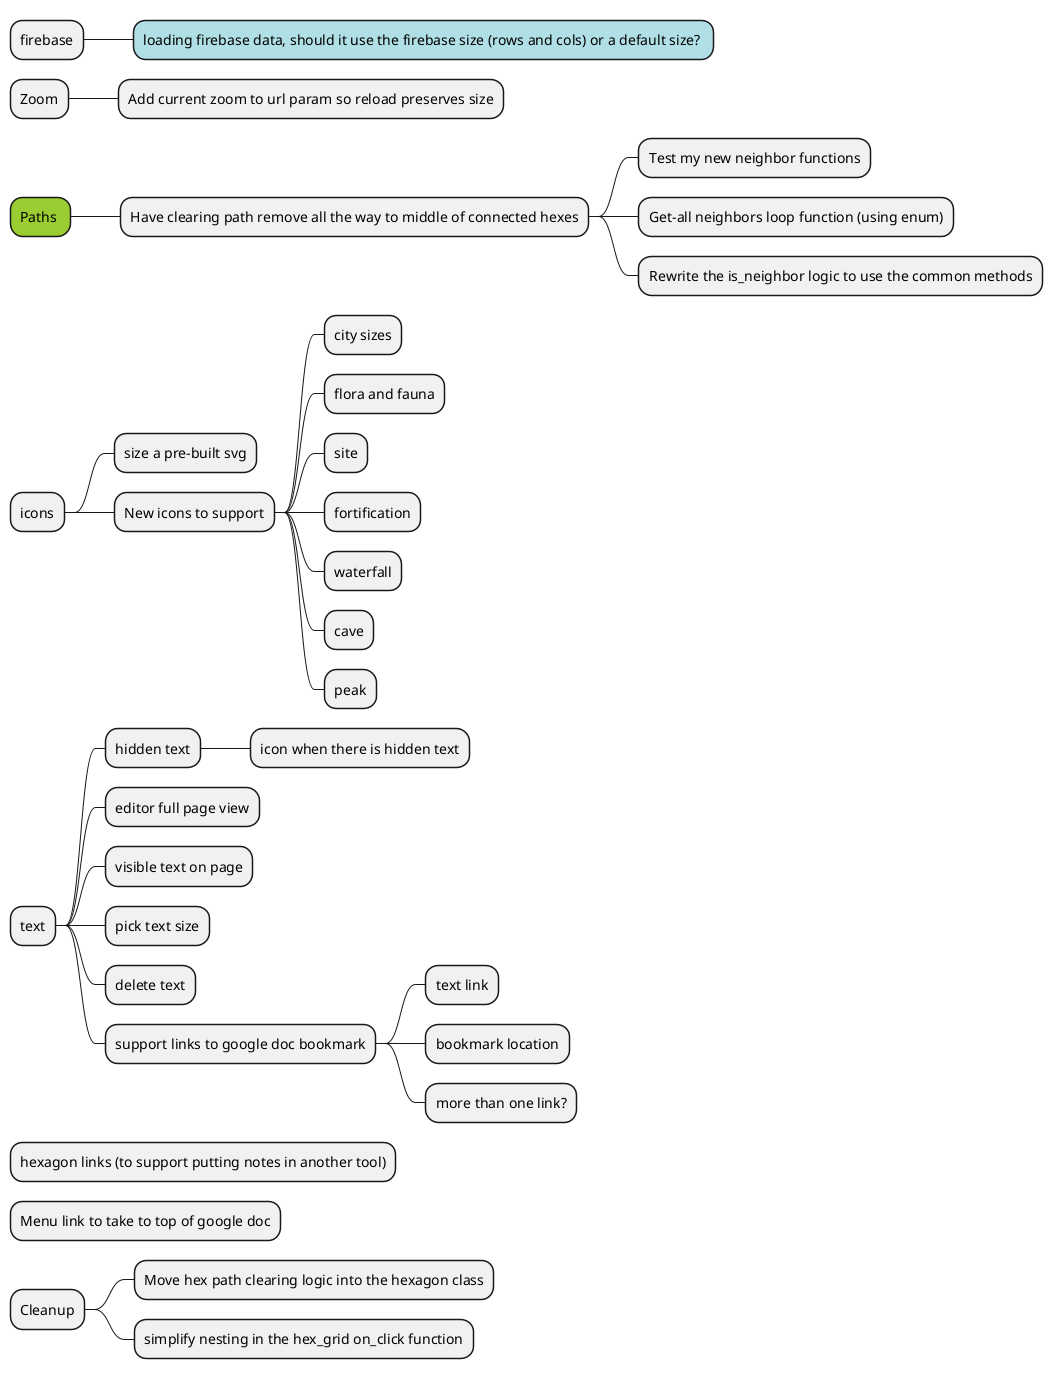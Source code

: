 @startmindmap

<style>
  MindmapDiagram {

    .bug {
      BackgroundColor: Crimson
      FontColor: White
    }

    .question {
      BackgroundColor: PowderBlue
    }

    .ready {
      BackgroundColor: YellowGreen
      FontColor: Black
    }

    .report {
      BackgroundColor: SlateGrey
      FontColor: White
    }

    .backlog * {
      BackgroundColor: Ivory
      FontColor: Grey
      LineColor: Lavender
    }

    .hold * {
      BackgroundColor: GoldenRod
      FontColor: Black
    }

    .priority {
      BackgroundColor: MediumVioletRed
      FontColor: White
    }

    .info * {
      BackgroundColor: LemonChiffon
    }
  }
</style>

* firebase
** loading firebase data, should it use the firebase size (rows and cols) or a default size? <<question>>

* Zoom
** Add current zoom to url param so reload preserves size

* Paths <<ready>>
** Have clearing path remove all the way to middle of connected hexes
*** Test my new neighbor functions
*** Get-all neighbors loop function (using enum)
*** Rewrite the is_neighbor logic to use the common methods

* icons
** size a pre-built svg
** New icons to support
*** city sizes
*** flora and fauna
*** site
*** fortification
*** waterfall
*** cave
*** peak

* text
** hidden text
*** icon when there is hidden text
** editor full page view
** visible text on page
** pick text size
** delete text
** support links to google doc bookmark
*** text link
*** bookmark location
*** more than one link?

* hexagon links (to support putting notes in another tool)
* Menu link to take to top of google doc

* Cleanup
** Move hex path clearing logic into the hexagon class
** simplify nesting in the hex_grid on_click function

@endmindmap